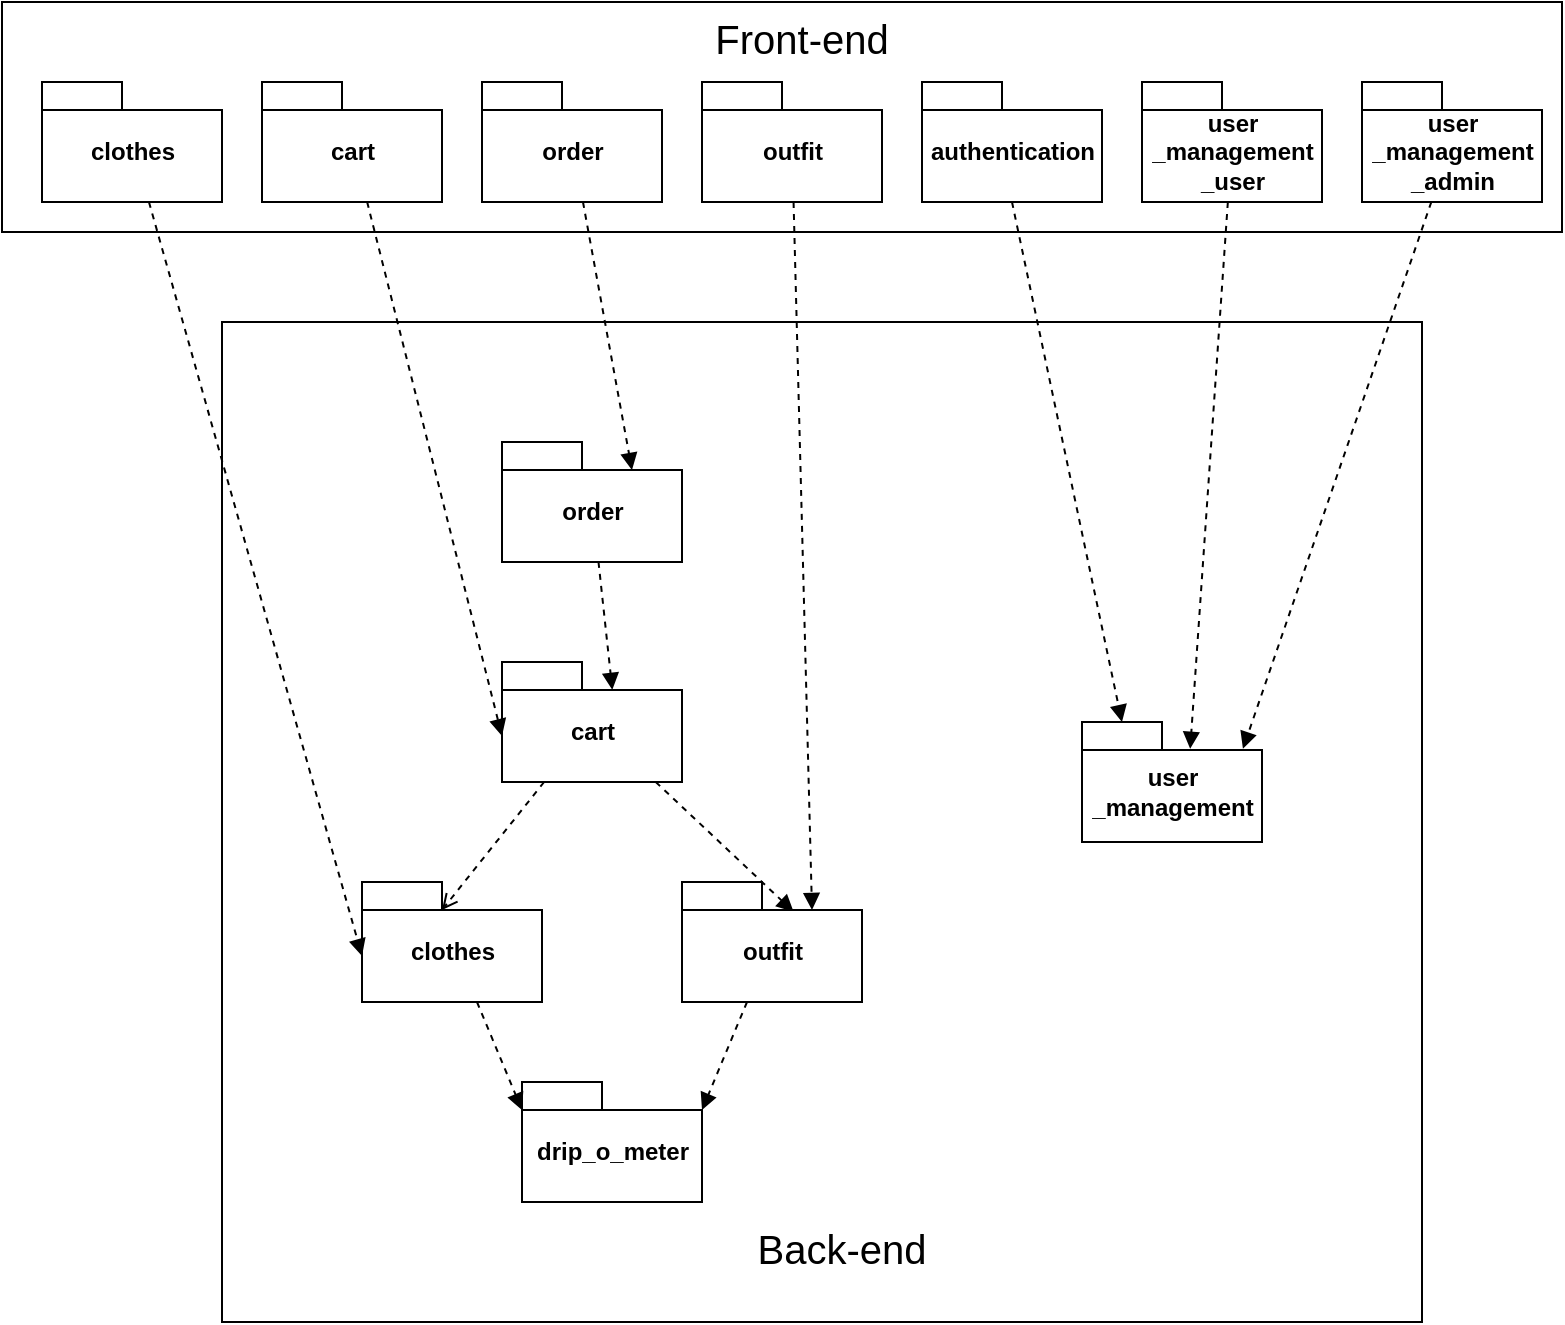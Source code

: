 <mxfile version="20.4.1"><diagram id="5csPeql12HRLFihUiGJ6" name="Page-1"><mxGraphModel dx="2058" dy="1944" grid="1" gridSize="10" guides="1" tooltips="1" connect="1" arrows="1" fold="1" page="1" pageScale="1" pageWidth="850" pageHeight="1100" math="0" shadow="0"><root><mxCell id="0"/><mxCell id="1" parent="0"/><mxCell id="bWhC-g1NGf6Viwk9j17N-20" value="Front-end" style="shape=Package;align=left;spacingLeft=20;align=center;verticalAlign=top;fontSize=20;gradientColor=none;fillColor=default;" vertex="1" parent="1"><mxGeometry x="-220" y="-350" width="780" height="115" as="geometry"/></mxCell><mxCell id="bWhC-g1NGf6Viwk9j17N-19" value="Back-end&#xA;" style="shape=package;align=left;spacingLeft=20;align=center;verticalAlign=bottom;fontSize=20;" vertex="1" parent="1"><mxGeometry x="-110" y="-190" width="600" height="500" as="geometry"/></mxCell><mxCell id="bWhC-g1NGf6Viwk9j17N-1" value="&lt;div&gt;user&lt;/div&gt;&lt;div&gt;_management&lt;/div&gt;" style="shape=folder;fontStyle=1;spacingTop=10;tabWidth=40;tabHeight=14;tabPosition=left;html=1;" vertex="1" parent="1"><mxGeometry x="320" y="10" width="90" height="60" as="geometry"/></mxCell><mxCell id="bWhC-g1NGf6Viwk9j17N-16" value="" style="edgeStyle=none;rounded=0;orthogonalLoop=1;jettySize=auto;html=1;entryX=0;entryY=0;entryDx=40;entryDy=14;entryPerimeter=0;dashed=1;startArrow=none;startFill=0;endArrow=open;endFill=0;" edge="1" parent="1" source="bWhC-g1NGf6Viwk9j17N-2" target="bWhC-g1NGf6Viwk9j17N-8"><mxGeometry relative="1" as="geometry"/></mxCell><mxCell id="bWhC-g1NGf6Viwk9j17N-17" value="" style="edgeStyle=none;rounded=0;orthogonalLoop=1;jettySize=auto;html=1;entryX=0.62;entryY=0.248;entryDx=0;entryDy=0;entryPerimeter=0;dashed=1;startArrow=none;startFill=0;endArrow=block;endFill=1;" edge="1" parent="1" source="bWhC-g1NGf6Viwk9j17N-2" target="bWhC-g1NGf6Viwk9j17N-7"><mxGeometry relative="1" as="geometry"/></mxCell><mxCell id="bWhC-g1NGf6Viwk9j17N-2" value="cart" style="shape=folder;fontStyle=1;spacingTop=10;tabWidth=40;tabHeight=14;tabPosition=left;html=1;" vertex="1" parent="1"><mxGeometry x="30" y="-20" width="90" height="60" as="geometry"/></mxCell><mxCell id="bWhC-g1NGf6Viwk9j17N-5" value="drip_o_meter" style="shape=folder;fontStyle=1;spacingTop=10;tabWidth=40;tabHeight=14;tabPosition=left;html=1;" vertex="1" parent="1"><mxGeometry x="40" y="190" width="90" height="60" as="geometry"/></mxCell><mxCell id="bWhC-g1NGf6Viwk9j17N-15" value="" style="edgeStyle=none;rounded=0;orthogonalLoop=1;jettySize=auto;html=1;entryX=0.613;entryY=0.232;entryDx=0;entryDy=0;entryPerimeter=0;dashed=1;startArrow=none;startFill=0;endArrow=block;endFill=1;" edge="1" parent="1" source="bWhC-g1NGf6Viwk9j17N-6" target="bWhC-g1NGf6Viwk9j17N-2"><mxGeometry relative="1" as="geometry"/></mxCell><mxCell id="bWhC-g1NGf6Viwk9j17N-6" value="order" style="shape=folder;fontStyle=1;spacingTop=10;tabWidth=40;tabHeight=14;tabPosition=left;html=1;" vertex="1" parent="1"><mxGeometry x="30" y="-130" width="90" height="60" as="geometry"/></mxCell><mxCell id="bWhC-g1NGf6Viwk9j17N-10" value="" style="edgeStyle=none;rounded=0;orthogonalLoop=1;jettySize=auto;html=1;entryX=0;entryY=0;entryDx=90;entryDy=14;entryPerimeter=0;startArrow=none;startFill=0;dashed=1;endArrow=block;endFill=1;" edge="1" parent="1" source="bWhC-g1NGf6Viwk9j17N-7" target="bWhC-g1NGf6Viwk9j17N-5"><mxGeometry relative="1" as="geometry"/></mxCell><mxCell id="bWhC-g1NGf6Viwk9j17N-7" value="outfit" style="shape=folder;fontStyle=1;spacingTop=10;tabWidth=40;tabHeight=14;tabPosition=left;html=1;" vertex="1" parent="1"><mxGeometry x="120" y="90" width="90" height="60" as="geometry"/></mxCell><mxCell id="bWhC-g1NGf6Viwk9j17N-9" value="" style="rounded=0;orthogonalLoop=1;jettySize=auto;html=1;entryX=0;entryY=0;entryDx=0;entryDy=14;entryPerimeter=0;endArrow=block;endFill=1;dashed=1;" edge="1" parent="1" source="bWhC-g1NGf6Viwk9j17N-8" target="bWhC-g1NGf6Viwk9j17N-5"><mxGeometry relative="1" as="geometry"/></mxCell><mxCell id="bWhC-g1NGf6Viwk9j17N-8" value="clothes" style="shape=folder;fontStyle=1;spacingTop=10;tabWidth=40;tabHeight=14;tabPosition=left;html=1;" vertex="1" parent="1"><mxGeometry x="-40" y="90" width="90" height="60" as="geometry"/></mxCell><mxCell id="bWhC-g1NGf6Viwk9j17N-21" value="" style="edgeStyle=none;rounded=0;orthogonalLoop=1;jettySize=auto;html=1;entryX=0;entryY=0;entryDx=20;entryDy=0;dashed=1;fontSize=20;startArrow=none;startFill=0;endArrow=block;endFill=1;exitX=0.5;exitY=1;exitDx=0;exitDy=0;exitPerimeter=0;entryPerimeter=0;" edge="1" parent="1" source="bWhC-g1NGf6Viwk9j17N-28" target="bWhC-g1NGf6Viwk9j17N-1"><mxGeometry relative="1" as="geometry"/></mxCell><mxCell id="bWhC-g1NGf6Viwk9j17N-33" value="" style="edgeStyle=none;rounded=0;orthogonalLoop=1;jettySize=auto;html=1;entryX=0;entryY=0;entryDx=0;entryDy=37;entryPerimeter=0;dashed=1;fontSize=14;startArrow=none;startFill=0;endArrow=block;endFill=1;" edge="1" parent="1" source="bWhC-g1NGf6Viwk9j17N-23" target="bWhC-g1NGf6Viwk9j17N-8"><mxGeometry relative="1" as="geometry"/></mxCell><mxCell id="bWhC-g1NGf6Viwk9j17N-23" value="clothes" style="shape=folder;fontStyle=1;spacingTop=10;tabWidth=40;tabHeight=14;tabPosition=left;html=1;" vertex="1" parent="1"><mxGeometry x="-200" y="-310" width="90" height="60" as="geometry"/></mxCell><mxCell id="bWhC-g1NGf6Viwk9j17N-35" value="" style="edgeStyle=none;rounded=0;orthogonalLoop=1;jettySize=auto;html=1;entryX=0;entryY=0;entryDx=0;entryDy=37;entryPerimeter=0;dashed=1;fontSize=11;startArrow=none;startFill=0;endArrow=block;endFill=1;" edge="1" parent="1" source="bWhC-g1NGf6Viwk9j17N-24" target="bWhC-g1NGf6Viwk9j17N-2"><mxGeometry relative="1" as="geometry"/></mxCell><mxCell id="bWhC-g1NGf6Viwk9j17N-24" value="cart" style="shape=folder;fontStyle=1;spacingTop=10;tabWidth=40;tabHeight=14;tabPosition=left;html=1;" vertex="1" parent="1"><mxGeometry x="-90" y="-310" width="90" height="60" as="geometry"/></mxCell><mxCell id="bWhC-g1NGf6Viwk9j17N-31" value="" style="edgeStyle=none;rounded=0;orthogonalLoop=1;jettySize=auto;html=1;entryX=0.894;entryY=0.223;entryDx=0;entryDy=0;entryPerimeter=0;dashed=1;fontSize=14;startArrow=none;startFill=0;endArrow=block;endFill=1;" edge="1" parent="1" source="bWhC-g1NGf6Viwk9j17N-25" target="bWhC-g1NGf6Viwk9j17N-1"><mxGeometry x="0.029" y="-16" relative="1" as="geometry"><mxPoint as="offset"/></mxGeometry></mxCell><mxCell id="bWhC-g1NGf6Viwk9j17N-25" value="&lt;div&gt;user&lt;/div&gt;&lt;div&gt;_management&lt;/div&gt;&lt;div&gt;_admin&lt;/div&gt;" style="shape=folder;fontStyle=1;spacingTop=10;tabWidth=40;tabHeight=14;tabPosition=left;html=1;" vertex="1" parent="1"><mxGeometry x="460" y="-310" width="90" height="60" as="geometry"/></mxCell><mxCell id="bWhC-g1NGf6Viwk9j17N-32" value="" style="edgeStyle=none;rounded=0;orthogonalLoop=1;jettySize=auto;html=1;entryX=0;entryY=0;entryDx=65;entryDy=14;entryPerimeter=0;dashed=1;fontSize=14;startArrow=none;startFill=0;endArrow=block;endFill=1;" edge="1" parent="1" source="bWhC-g1NGf6Viwk9j17N-26" target="bWhC-g1NGf6Viwk9j17N-7"><mxGeometry relative="1" as="geometry"/></mxCell><mxCell id="bWhC-g1NGf6Viwk9j17N-26" value="outfit" style="shape=folder;fontStyle=1;spacingTop=10;tabWidth=40;tabHeight=14;tabPosition=left;html=1;" vertex="1" parent="1"><mxGeometry x="130" y="-310" width="90" height="60" as="geometry"/></mxCell><mxCell id="bWhC-g1NGf6Viwk9j17N-30" value="" style="edgeStyle=none;rounded=0;orthogonalLoop=1;jettySize=auto;html=1;entryX=0.601;entryY=0.223;entryDx=0;entryDy=0;entryPerimeter=0;dashed=1;fontSize=14;startArrow=none;startFill=0;endArrow=block;endFill=1;" edge="1" parent="1" source="bWhC-g1NGf6Viwk9j17N-27" target="bWhC-g1NGf6Viwk9j17N-1"><mxGeometry relative="1" as="geometry"/></mxCell><mxCell id="bWhC-g1NGf6Viwk9j17N-27" value="&lt;div&gt;user&lt;/div&gt;&lt;div&gt;_management&lt;/div&gt;&lt;div&gt;_user&lt;br&gt;&lt;/div&gt;" style="shape=folder;fontStyle=1;spacingTop=10;tabWidth=40;tabHeight=14;tabPosition=left;html=1;" vertex="1" parent="1"><mxGeometry x="350" y="-310" width="90" height="60" as="geometry"/></mxCell><mxCell id="bWhC-g1NGf6Viwk9j17N-28" value="authentication" style="shape=folder;fontStyle=1;spacingTop=10;tabWidth=40;tabHeight=14;tabPosition=left;html=1;" vertex="1" parent="1"><mxGeometry x="240" y="-310" width="90" height="60" as="geometry"/></mxCell><mxCell id="bWhC-g1NGf6Viwk9j17N-34" style="edgeStyle=none;rounded=0;orthogonalLoop=1;jettySize=auto;html=1;entryX=0;entryY=0;entryDx=65;entryDy=14;entryPerimeter=0;dashed=1;fontSize=14;startArrow=none;startFill=0;endArrow=block;endFill=1;" edge="1" parent="1" source="bWhC-g1NGf6Viwk9j17N-29" target="bWhC-g1NGf6Viwk9j17N-6"><mxGeometry relative="1" as="geometry"/></mxCell><mxCell id="bWhC-g1NGf6Viwk9j17N-29" value="&lt;div&gt;order&lt;/div&gt;" style="shape=folder;fontStyle=1;spacingTop=10;tabWidth=40;tabHeight=14;tabPosition=left;html=1;" vertex="1" parent="1"><mxGeometry x="20" y="-310" width="90" height="60" as="geometry"/></mxCell></root></mxGraphModel></diagram></mxfile>